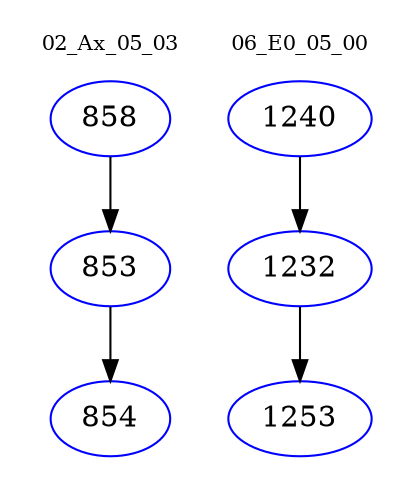 digraph{
subgraph cluster_0 {
color = white
label = "02_Ax_05_03";
fontsize=10;
T0_858 [label="858", color="blue"]
T0_858 -> T0_853 [color="black"]
T0_853 [label="853", color="blue"]
T0_853 -> T0_854 [color="black"]
T0_854 [label="854", color="blue"]
}
subgraph cluster_1 {
color = white
label = "06_E0_05_00";
fontsize=10;
T1_1240 [label="1240", color="blue"]
T1_1240 -> T1_1232 [color="black"]
T1_1232 [label="1232", color="blue"]
T1_1232 -> T1_1253 [color="black"]
T1_1253 [label="1253", color="blue"]
}
}
